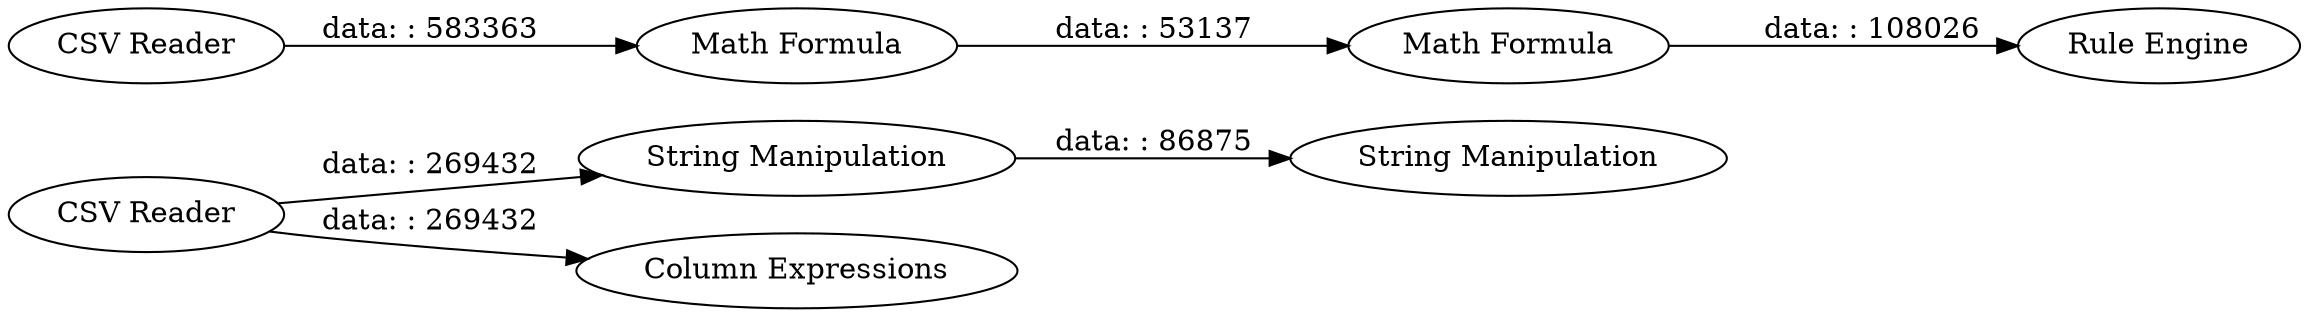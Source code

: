 digraph {
	"6170596126450755714_19" [label="String Manipulation"]
	"6170596126450755714_25" [label="CSV Reader"]
	"6170596126450755714_18" [label="String Manipulation"]
	"6170596126450755714_21" [label="Math Formula"]
	"6170596126450755714_26" [label="CSV Reader"]
	"6170596126450755714_20" [label="Math Formula"]
	"6170596126450755714_23" [label="Column Expressions"]
	"6170596126450755714_22" [label="Rule Engine"]
	"6170596126450755714_20" -> "6170596126450755714_21" [label="data: : 53137"]
	"6170596126450755714_21" -> "6170596126450755714_22" [label="data: : 108026"]
	"6170596126450755714_25" -> "6170596126450755714_19" [label="data: : 269432"]
	"6170596126450755714_19" -> "6170596126450755714_18" [label="data: : 86875"]
	"6170596126450755714_25" -> "6170596126450755714_23" [label="data: : 269432"]
	"6170596126450755714_26" -> "6170596126450755714_20" [label="data: : 583363"]
	rankdir=LR
}
